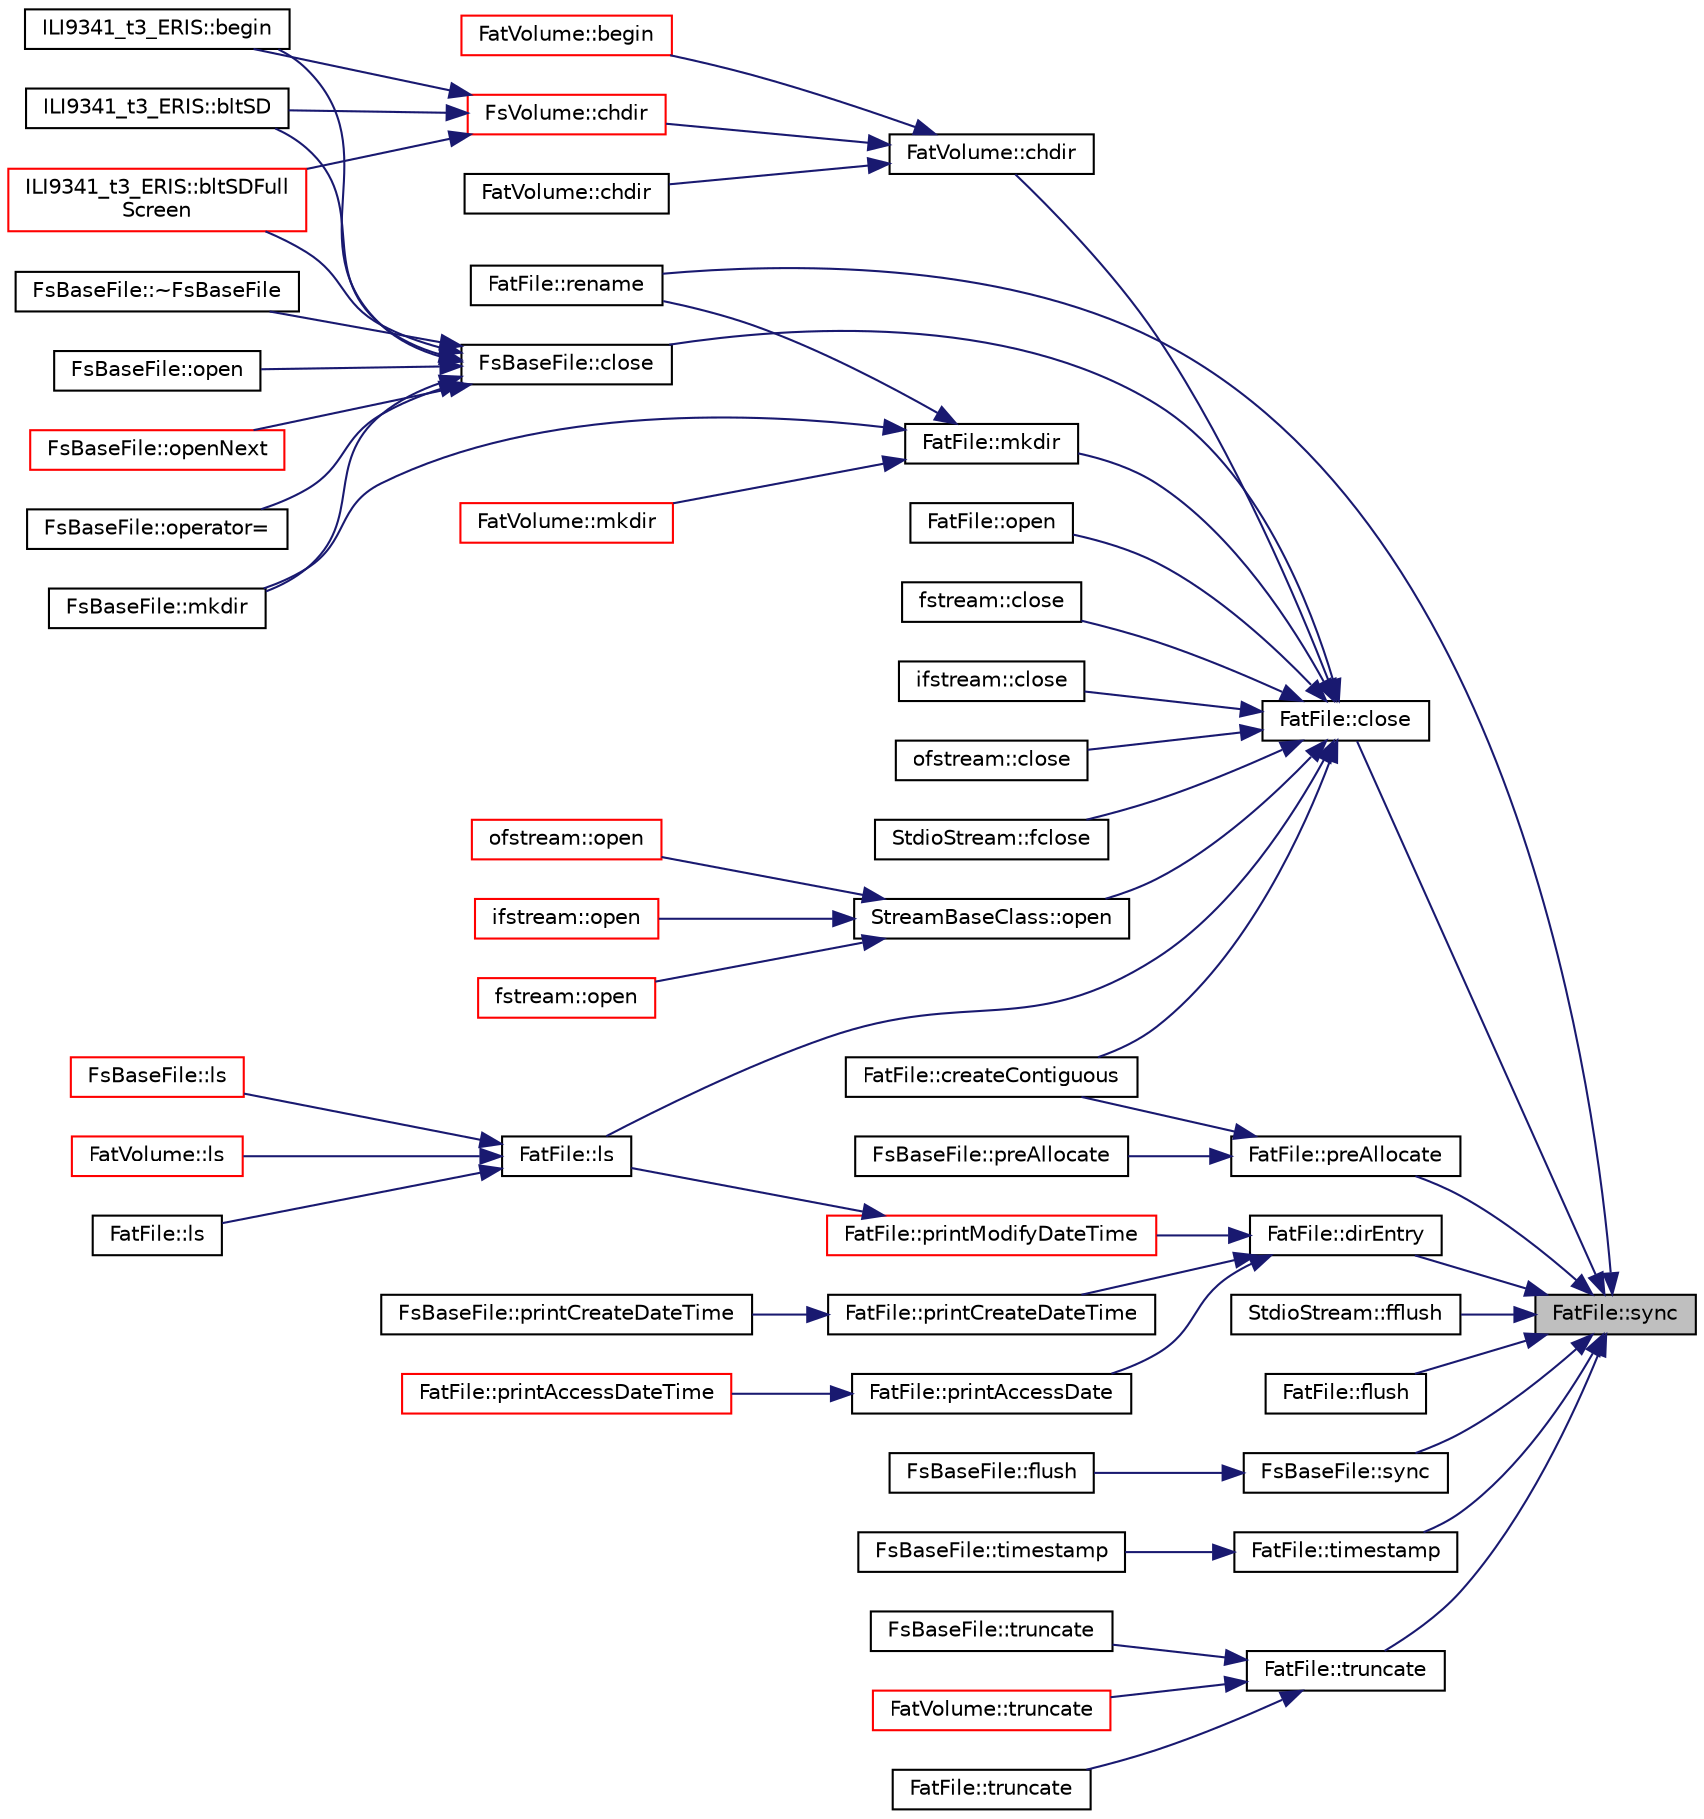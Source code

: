 digraph "FatFile::sync"
{
 // LATEX_PDF_SIZE
  edge [fontname="Helvetica",fontsize="10",labelfontname="Helvetica",labelfontsize="10"];
  node [fontname="Helvetica",fontsize="10",shape=record];
  rankdir="RL";
  Node1 [label="FatFile::sync",height=0.2,width=0.4,color="black", fillcolor="grey75", style="filled", fontcolor="black",tooltip=" "];
  Node1 -> Node2 [dir="back",color="midnightblue",fontsize="10",style="solid",fontname="Helvetica"];
  Node2 [label="FatFile::close",height=0.2,width=0.4,color="black", fillcolor="white", style="filled",URL="$class_fat_file.html#afd16af325e0642e4bff6430b7d8bb18b",tooltip=" "];
  Node2 -> Node3 [dir="back",color="midnightblue",fontsize="10",style="solid",fontname="Helvetica"];
  Node3 [label="FatVolume::chdir",height=0.2,width=0.4,color="black", fillcolor="white", style="filled",URL="$class_fat_volume.html#a659d921b3efd52d310a33cba69eff18b",tooltip=" "];
  Node3 -> Node4 [dir="back",color="midnightblue",fontsize="10",style="solid",fontname="Helvetica"];
  Node4 [label="FatVolume::begin",height=0.2,width=0.4,color="red", fillcolor="white", style="filled",URL="$class_fat_volume.html#af3a219ea89bbbf310a61115c9a3d221a",tooltip=" "];
  Node3 -> Node6 [dir="back",color="midnightblue",fontsize="10",style="solid",fontname="Helvetica"];
  Node6 [label="FsVolume::chdir",height=0.2,width=0.4,color="red", fillcolor="white", style="filled",URL="$class_fs_volume.html#abcc645df09441d40c476e4981393c944",tooltip=" "];
  Node6 -> Node7 [dir="back",color="midnightblue",fontsize="10",style="solid",fontname="Helvetica"];
  Node7 [label="ILI9341_t3_ERIS::begin",height=0.2,width=0.4,color="black", fillcolor="white", style="filled",URL="$class_i_l_i9341__t3___e_r_i_s.html#aac7f00d564f87cf2063f869d273f6f48",tooltip=" "];
  Node6 -> Node8 [dir="back",color="midnightblue",fontsize="10",style="solid",fontname="Helvetica"];
  Node8 [label="ILI9341_t3_ERIS::bltSD",height=0.2,width=0.4,color="black", fillcolor="white", style="filled",URL="$class_i_l_i9341__t3___e_r_i_s.html#a62cbbd94867557ffbe8d9a2c832c8716",tooltip=" "];
  Node6 -> Node9 [dir="back",color="midnightblue",fontsize="10",style="solid",fontname="Helvetica"];
  Node9 [label="ILI9341_t3_ERIS::bltSDFull\lScreen",height=0.2,width=0.4,color="red", fillcolor="white", style="filled",URL="$class_i_l_i9341__t3___e_r_i_s.html#a6efb6ee1407d55e237e86b7557d89b75",tooltip=" "];
  Node3 -> Node14 [dir="back",color="midnightblue",fontsize="10",style="solid",fontname="Helvetica"];
  Node14 [label="FatVolume::chdir",height=0.2,width=0.4,color="black", fillcolor="white", style="filled",URL="$class_fat_volume.html#ac591520e33ff8ba51e80782a87423872",tooltip=" "];
  Node2 -> Node15 [dir="back",color="midnightblue",fontsize="10",style="solid",fontname="Helvetica"];
  Node15 [label="FsBaseFile::close",height=0.2,width=0.4,color="black", fillcolor="white", style="filled",URL="$class_fs_base_file.html#aa669c695a839e68e417fb15eebe3de13",tooltip=" "];
  Node15 -> Node7 [dir="back",color="midnightblue",fontsize="10",style="solid",fontname="Helvetica"];
  Node15 -> Node8 [dir="back",color="midnightblue",fontsize="10",style="solid",fontname="Helvetica"];
  Node15 -> Node9 [dir="back",color="midnightblue",fontsize="10",style="solid",fontname="Helvetica"];
  Node15 -> Node16 [dir="back",color="midnightblue",fontsize="10",style="solid",fontname="Helvetica"];
  Node16 [label="FsBaseFile::mkdir",height=0.2,width=0.4,color="black", fillcolor="white", style="filled",URL="$class_fs_base_file.html#a8b7aa7f2c63882e483336dfe12ef6800",tooltip=" "];
  Node15 -> Node17 [dir="back",color="midnightblue",fontsize="10",style="solid",fontname="Helvetica"];
  Node17 [label="FsBaseFile::open",height=0.2,width=0.4,color="black", fillcolor="white", style="filled",URL="$class_fs_base_file.html#a9786eb47f5d001e89ff291c271517547",tooltip=" "];
  Node15 -> Node18 [dir="back",color="midnightblue",fontsize="10",style="solid",fontname="Helvetica"];
  Node18 [label="FsBaseFile::openNext",height=0.2,width=0.4,color="red", fillcolor="white", style="filled",URL="$class_fs_base_file.html#acb9b1075f4db76fa7e0521c9aff9c3df",tooltip=" "];
  Node15 -> Node20 [dir="back",color="midnightblue",fontsize="10",style="solid",fontname="Helvetica"];
  Node20 [label="FsBaseFile::operator=",height=0.2,width=0.4,color="black", fillcolor="white", style="filled",URL="$class_fs_base_file.html#ae4f6d168072bb4f2a61976f621659d20",tooltip=" "];
  Node15 -> Node21 [dir="back",color="midnightblue",fontsize="10",style="solid",fontname="Helvetica"];
  Node21 [label="FsBaseFile::~FsBaseFile",height=0.2,width=0.4,color="black", fillcolor="white", style="filled",URL="$class_fs_base_file.html#ab148c0eb86197666a251a2f0a15f2a02",tooltip=" "];
  Node2 -> Node22 [dir="back",color="midnightblue",fontsize="10",style="solid",fontname="Helvetica"];
  Node22 [label="fstream::close",height=0.2,width=0.4,color="black", fillcolor="white", style="filled",URL="$classfstream.html#ac5720ee620c09d63dd186823e688ea9a",tooltip=" "];
  Node2 -> Node23 [dir="back",color="midnightblue",fontsize="10",style="solid",fontname="Helvetica"];
  Node23 [label="ifstream::close",height=0.2,width=0.4,color="black", fillcolor="white", style="filled",URL="$classifstream.html#ac5892f472afdef6160f5fe2401b16dce",tooltip=" "];
  Node2 -> Node24 [dir="back",color="midnightblue",fontsize="10",style="solid",fontname="Helvetica"];
  Node24 [label="ofstream::close",height=0.2,width=0.4,color="black", fillcolor="white", style="filled",URL="$classofstream.html#a240f3752c7ff7a78d10c143d2083715f",tooltip=" "];
  Node2 -> Node25 [dir="back",color="midnightblue",fontsize="10",style="solid",fontname="Helvetica"];
  Node25 [label="FatFile::createContiguous",height=0.2,width=0.4,color="black", fillcolor="white", style="filled",URL="$class_fat_file.html#a0853fbd44aee2798d14d8e3aed78f8bf",tooltip=" "];
  Node2 -> Node26 [dir="back",color="midnightblue",fontsize="10",style="solid",fontname="Helvetica"];
  Node26 [label="StdioStream::fclose",height=0.2,width=0.4,color="black", fillcolor="white", style="filled",URL="$class_stdio_stream.html#a4ddd4658d49182013d2fa2a181e96c5a",tooltip=" "];
  Node2 -> Node27 [dir="back",color="midnightblue",fontsize="10",style="solid",fontname="Helvetica"];
  Node27 [label="FatFile::ls",height=0.2,width=0.4,color="black", fillcolor="white", style="filled",URL="$class_fat_file.html#a60ab9d16bcc778150a364c26de467de1",tooltip=" "];
  Node27 -> Node28 [dir="back",color="midnightblue",fontsize="10",style="solid",fontname="Helvetica"];
  Node28 [label="FsBaseFile::ls",height=0.2,width=0.4,color="red", fillcolor="white", style="filled",URL="$class_fs_base_file.html#aecbc336b952eebebfdfcf917863183ee",tooltip=" "];
  Node27 -> Node30 [dir="back",color="midnightblue",fontsize="10",style="solid",fontname="Helvetica"];
  Node30 [label="FatVolume::ls",height=0.2,width=0.4,color="red", fillcolor="white", style="filled",URL="$class_fat_volume.html#ae40964f357cfff4208812344a0e6f26f",tooltip=" "];
  Node27 -> Node33 [dir="back",color="midnightblue",fontsize="10",style="solid",fontname="Helvetica"];
  Node33 [label="FatFile::ls",height=0.2,width=0.4,color="black", fillcolor="white", style="filled",URL="$class_fat_file.html#a6a11f3307da6232b5f2d11812832d93a",tooltip=" "];
  Node2 -> Node34 [dir="back",color="midnightblue",fontsize="10",style="solid",fontname="Helvetica"];
  Node34 [label="FatFile::mkdir",height=0.2,width=0.4,color="black", fillcolor="white", style="filled",URL="$class_fat_file.html#abab5b9f72cc796388dd4eed01d13d90d",tooltip=" "];
  Node34 -> Node35 [dir="back",color="midnightblue",fontsize="10",style="solid",fontname="Helvetica"];
  Node35 [label="FatVolume::mkdir",height=0.2,width=0.4,color="red", fillcolor="white", style="filled",URL="$class_fat_volume.html#ad80bccf8f24ff001a7b9277effc2cc52",tooltip=" "];
  Node34 -> Node16 [dir="back",color="midnightblue",fontsize="10",style="solid",fontname="Helvetica"];
  Node34 -> Node39 [dir="back",color="midnightblue",fontsize="10",style="solid",fontname="Helvetica"];
  Node39 [label="FatFile::rename",height=0.2,width=0.4,color="black", fillcolor="white", style="filled",URL="$class_fat_file.html#a4b42f2454ff462555c07ea094a92a1e0",tooltip=" "];
  Node2 -> Node40 [dir="back",color="midnightblue",fontsize="10",style="solid",fontname="Helvetica"];
  Node40 [label="StreamBaseClass::open",height=0.2,width=0.4,color="black", fillcolor="white", style="filled",URL="$class_stream_base_class.html#ae35297f11506f154597015f9216b72df",tooltip=" "];
  Node40 -> Node41 [dir="back",color="midnightblue",fontsize="10",style="solid",fontname="Helvetica"];
  Node41 [label="ifstream::open",height=0.2,width=0.4,color="red", fillcolor="white", style="filled",URL="$classifstream.html#a169694d6535fd551fd6db48a2867590e",tooltip=" "];
  Node40 -> Node43 [dir="back",color="midnightblue",fontsize="10",style="solid",fontname="Helvetica"];
  Node43 [label="fstream::open",height=0.2,width=0.4,color="red", fillcolor="white", style="filled",URL="$classfstream.html#a85b24d94552991f33caf4c3a83420879",tooltip=" "];
  Node40 -> Node45 [dir="back",color="midnightblue",fontsize="10",style="solid",fontname="Helvetica"];
  Node45 [label="ofstream::open",height=0.2,width=0.4,color="red", fillcolor="white", style="filled",URL="$classofstream.html#a4b9d30c742fbe01baa336406c7afdcb2",tooltip=" "];
  Node2 -> Node47 [dir="back",color="midnightblue",fontsize="10",style="solid",fontname="Helvetica"];
  Node47 [label="FatFile::open",height=0.2,width=0.4,color="black", fillcolor="white", style="filled",URL="$class_fat_file.html#a58d6ea245f1bc3ae7a6df311cd25052f",tooltip=" "];
  Node1 -> Node48 [dir="back",color="midnightblue",fontsize="10",style="solid",fontname="Helvetica"];
  Node48 [label="FatFile::dirEntry",height=0.2,width=0.4,color="black", fillcolor="white", style="filled",URL="$class_fat_file.html#a2f4e9ab3056125b07f15d14ca26d5346",tooltip=" "];
  Node48 -> Node49 [dir="back",color="midnightblue",fontsize="10",style="solid",fontname="Helvetica"];
  Node49 [label="FatFile::printAccessDate",height=0.2,width=0.4,color="black", fillcolor="white", style="filled",URL="$class_fat_file.html#a22be4c339d0bfa331f75415b74dd4f37",tooltip=" "];
  Node49 -> Node50 [dir="back",color="midnightblue",fontsize="10",style="solid",fontname="Helvetica"];
  Node50 [label="FatFile::printAccessDateTime",height=0.2,width=0.4,color="red", fillcolor="white", style="filled",URL="$class_fat_file.html#a19b3196bb1f6a68a2447e53b09369aef",tooltip=" "];
  Node48 -> Node52 [dir="back",color="midnightblue",fontsize="10",style="solid",fontname="Helvetica"];
  Node52 [label="FatFile::printCreateDateTime",height=0.2,width=0.4,color="black", fillcolor="white", style="filled",URL="$class_fat_file.html#ab22396a285e27b53501a0047ddd97f59",tooltip=" "];
  Node52 -> Node53 [dir="back",color="midnightblue",fontsize="10",style="solid",fontname="Helvetica"];
  Node53 [label="FsBaseFile::printCreateDateTime",height=0.2,width=0.4,color="black", fillcolor="white", style="filled",URL="$class_fs_base_file.html#a3f75ac7eb6643afcabae28e8c93479c8",tooltip=" "];
  Node48 -> Node54 [dir="back",color="midnightblue",fontsize="10",style="solid",fontname="Helvetica"];
  Node54 [label="FatFile::printModifyDateTime",height=0.2,width=0.4,color="red", fillcolor="white", style="filled",URL="$class_fat_file.html#a43c8a1cabcae673e43c590f5db44c65a",tooltip=" "];
  Node54 -> Node27 [dir="back",color="midnightblue",fontsize="10",style="solid",fontname="Helvetica"];
  Node1 -> Node56 [dir="back",color="midnightblue",fontsize="10",style="solid",fontname="Helvetica"];
  Node56 [label="StdioStream::fflush",height=0.2,width=0.4,color="black", fillcolor="white", style="filled",URL="$class_stdio_stream.html#a7ce32ec7ea3f2fd8ea42b9633890f1c0",tooltip=" "];
  Node1 -> Node57 [dir="back",color="midnightblue",fontsize="10",style="solid",fontname="Helvetica"];
  Node57 [label="FatFile::flush",height=0.2,width=0.4,color="black", fillcolor="white", style="filled",URL="$class_fat_file.html#a166b5ff04754cc925f2aee71bf92f800",tooltip=" "];
  Node1 -> Node58 [dir="back",color="midnightblue",fontsize="10",style="solid",fontname="Helvetica"];
  Node58 [label="FatFile::preAllocate",height=0.2,width=0.4,color="black", fillcolor="white", style="filled",URL="$class_fat_file.html#aeeb13b9de68bf9097c863c41d655ee83",tooltip=" "];
  Node58 -> Node25 [dir="back",color="midnightblue",fontsize="10",style="solid",fontname="Helvetica"];
  Node58 -> Node59 [dir="back",color="midnightblue",fontsize="10",style="solid",fontname="Helvetica"];
  Node59 [label="FsBaseFile::preAllocate",height=0.2,width=0.4,color="black", fillcolor="white", style="filled",URL="$class_fs_base_file.html#acbc037f9f07c57235bb8b30af5a53ac2",tooltip=" "];
  Node1 -> Node39 [dir="back",color="midnightblue",fontsize="10",style="solid",fontname="Helvetica"];
  Node1 -> Node60 [dir="back",color="midnightblue",fontsize="10",style="solid",fontname="Helvetica"];
  Node60 [label="FsBaseFile::sync",height=0.2,width=0.4,color="black", fillcolor="white", style="filled",URL="$class_fs_base_file.html#acf2d9261c5c1b1b022a0414cdfe0a17b",tooltip=" "];
  Node60 -> Node61 [dir="back",color="midnightblue",fontsize="10",style="solid",fontname="Helvetica"];
  Node61 [label="FsBaseFile::flush",height=0.2,width=0.4,color="black", fillcolor="white", style="filled",URL="$class_fs_base_file.html#adba2e8ad2ec46ae0f7b8f93b33a2b262",tooltip=" "];
  Node1 -> Node62 [dir="back",color="midnightblue",fontsize="10",style="solid",fontname="Helvetica"];
  Node62 [label="FatFile::timestamp",height=0.2,width=0.4,color="black", fillcolor="white", style="filled",URL="$class_fat_file.html#a56dabdf73833b7e961c4530eb8e16d23",tooltip=" "];
  Node62 -> Node63 [dir="back",color="midnightblue",fontsize="10",style="solid",fontname="Helvetica"];
  Node63 [label="FsBaseFile::timestamp",height=0.2,width=0.4,color="black", fillcolor="white", style="filled",URL="$class_fs_base_file.html#acea65e639feebaac01964af02a77d324",tooltip=" "];
  Node1 -> Node64 [dir="back",color="midnightblue",fontsize="10",style="solid",fontname="Helvetica"];
  Node64 [label="FatFile::truncate",height=0.2,width=0.4,color="black", fillcolor="white", style="filled",URL="$class_fat_file.html#a7dda881dac19ea2aa9b2e85a229a98d7",tooltip=" "];
  Node64 -> Node65 [dir="back",color="midnightblue",fontsize="10",style="solid",fontname="Helvetica"];
  Node65 [label="FsBaseFile::truncate",height=0.2,width=0.4,color="black", fillcolor="white", style="filled",URL="$class_fs_base_file.html#a2a0bf00241df08a604f054512746986b",tooltip=" "];
  Node64 -> Node66 [dir="back",color="midnightblue",fontsize="10",style="solid",fontname="Helvetica"];
  Node66 [label="FatVolume::truncate",height=0.2,width=0.4,color="red", fillcolor="white", style="filled",URL="$class_fat_volume.html#a86a08bf789e33567418465b9b12751e2",tooltip=" "];
  Node64 -> Node68 [dir="back",color="midnightblue",fontsize="10",style="solid",fontname="Helvetica"];
  Node68 [label="FatFile::truncate",height=0.2,width=0.4,color="black", fillcolor="white", style="filled",URL="$class_fat_file.html#aa6e663098a578635d37d92e82d18d616",tooltip=" "];
}
